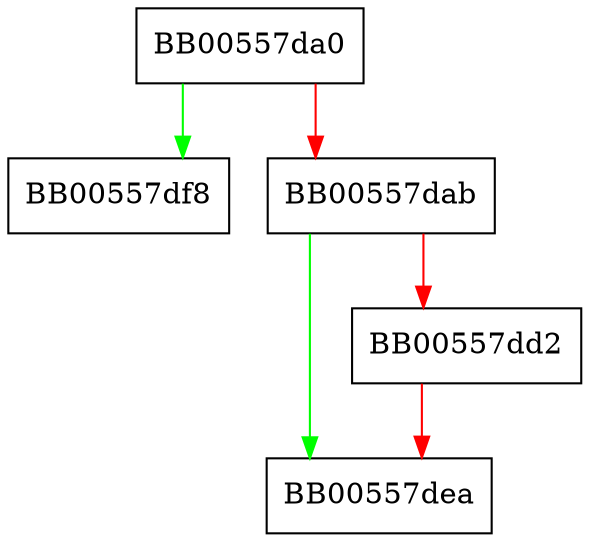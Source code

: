 digraph ossl_cmp_ctx_set1_caPubs {
  node [shape="box"];
  graph [splines=ortho];
  BB00557da0 -> BB00557df8 [color="green"];
  BB00557da0 -> BB00557dab [color="red"];
  BB00557dab -> BB00557dea [color="green"];
  BB00557dab -> BB00557dd2 [color="red"];
  BB00557dd2 -> BB00557dea [color="red"];
}